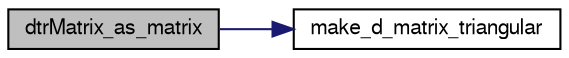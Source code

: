 digraph G
{
  edge [fontname="FreeSans",fontsize=10,labelfontname="FreeSans",labelfontsize=10];
  node [fontname="FreeSans",fontsize=10,shape=record];
  rankdir=LR;
  Node1 [label="dtrMatrix_as_matrix",height=0.2,width=0.4,color="black", fillcolor="grey75", style="filled" fontcolor="black"];
  Node1 -> Node2 [color="midnightblue",fontsize=10,style="solid",fontname="FreeSans"];
  Node2 [label="make_d_matrix_triangular",height=0.2,width=0.4,color="black", fillcolor="white", style="filled",URL="$Mutils_8c.html#b609d2e948284c5416568f8f41eb8731"];
}

